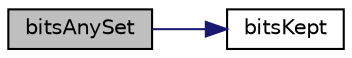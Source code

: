 digraph "bitsAnySet"
{
  edge [fontname="Helvetica",fontsize="10",labelfontname="Helvetica",labelfontsize="10"];
  node [fontname="Helvetica",fontsize="10",shape=record];
  rankdir="LR";
  Node16 [label="bitsAnySet",height=0.2,width=0.4,color="black", fillcolor="grey75", style="filled", fontcolor="black"];
  Node16 -> Node17 [color="midnightblue",fontsize="10",style="solid",fontname="Helvetica"];
  Node17 [label="bitsKept",height=0.2,width=0.4,color="black", fillcolor="white", style="filled",URL="$d6/d93/generic__util_8h.html#a36e08f088c0737dfac8a491189472389"];
}
